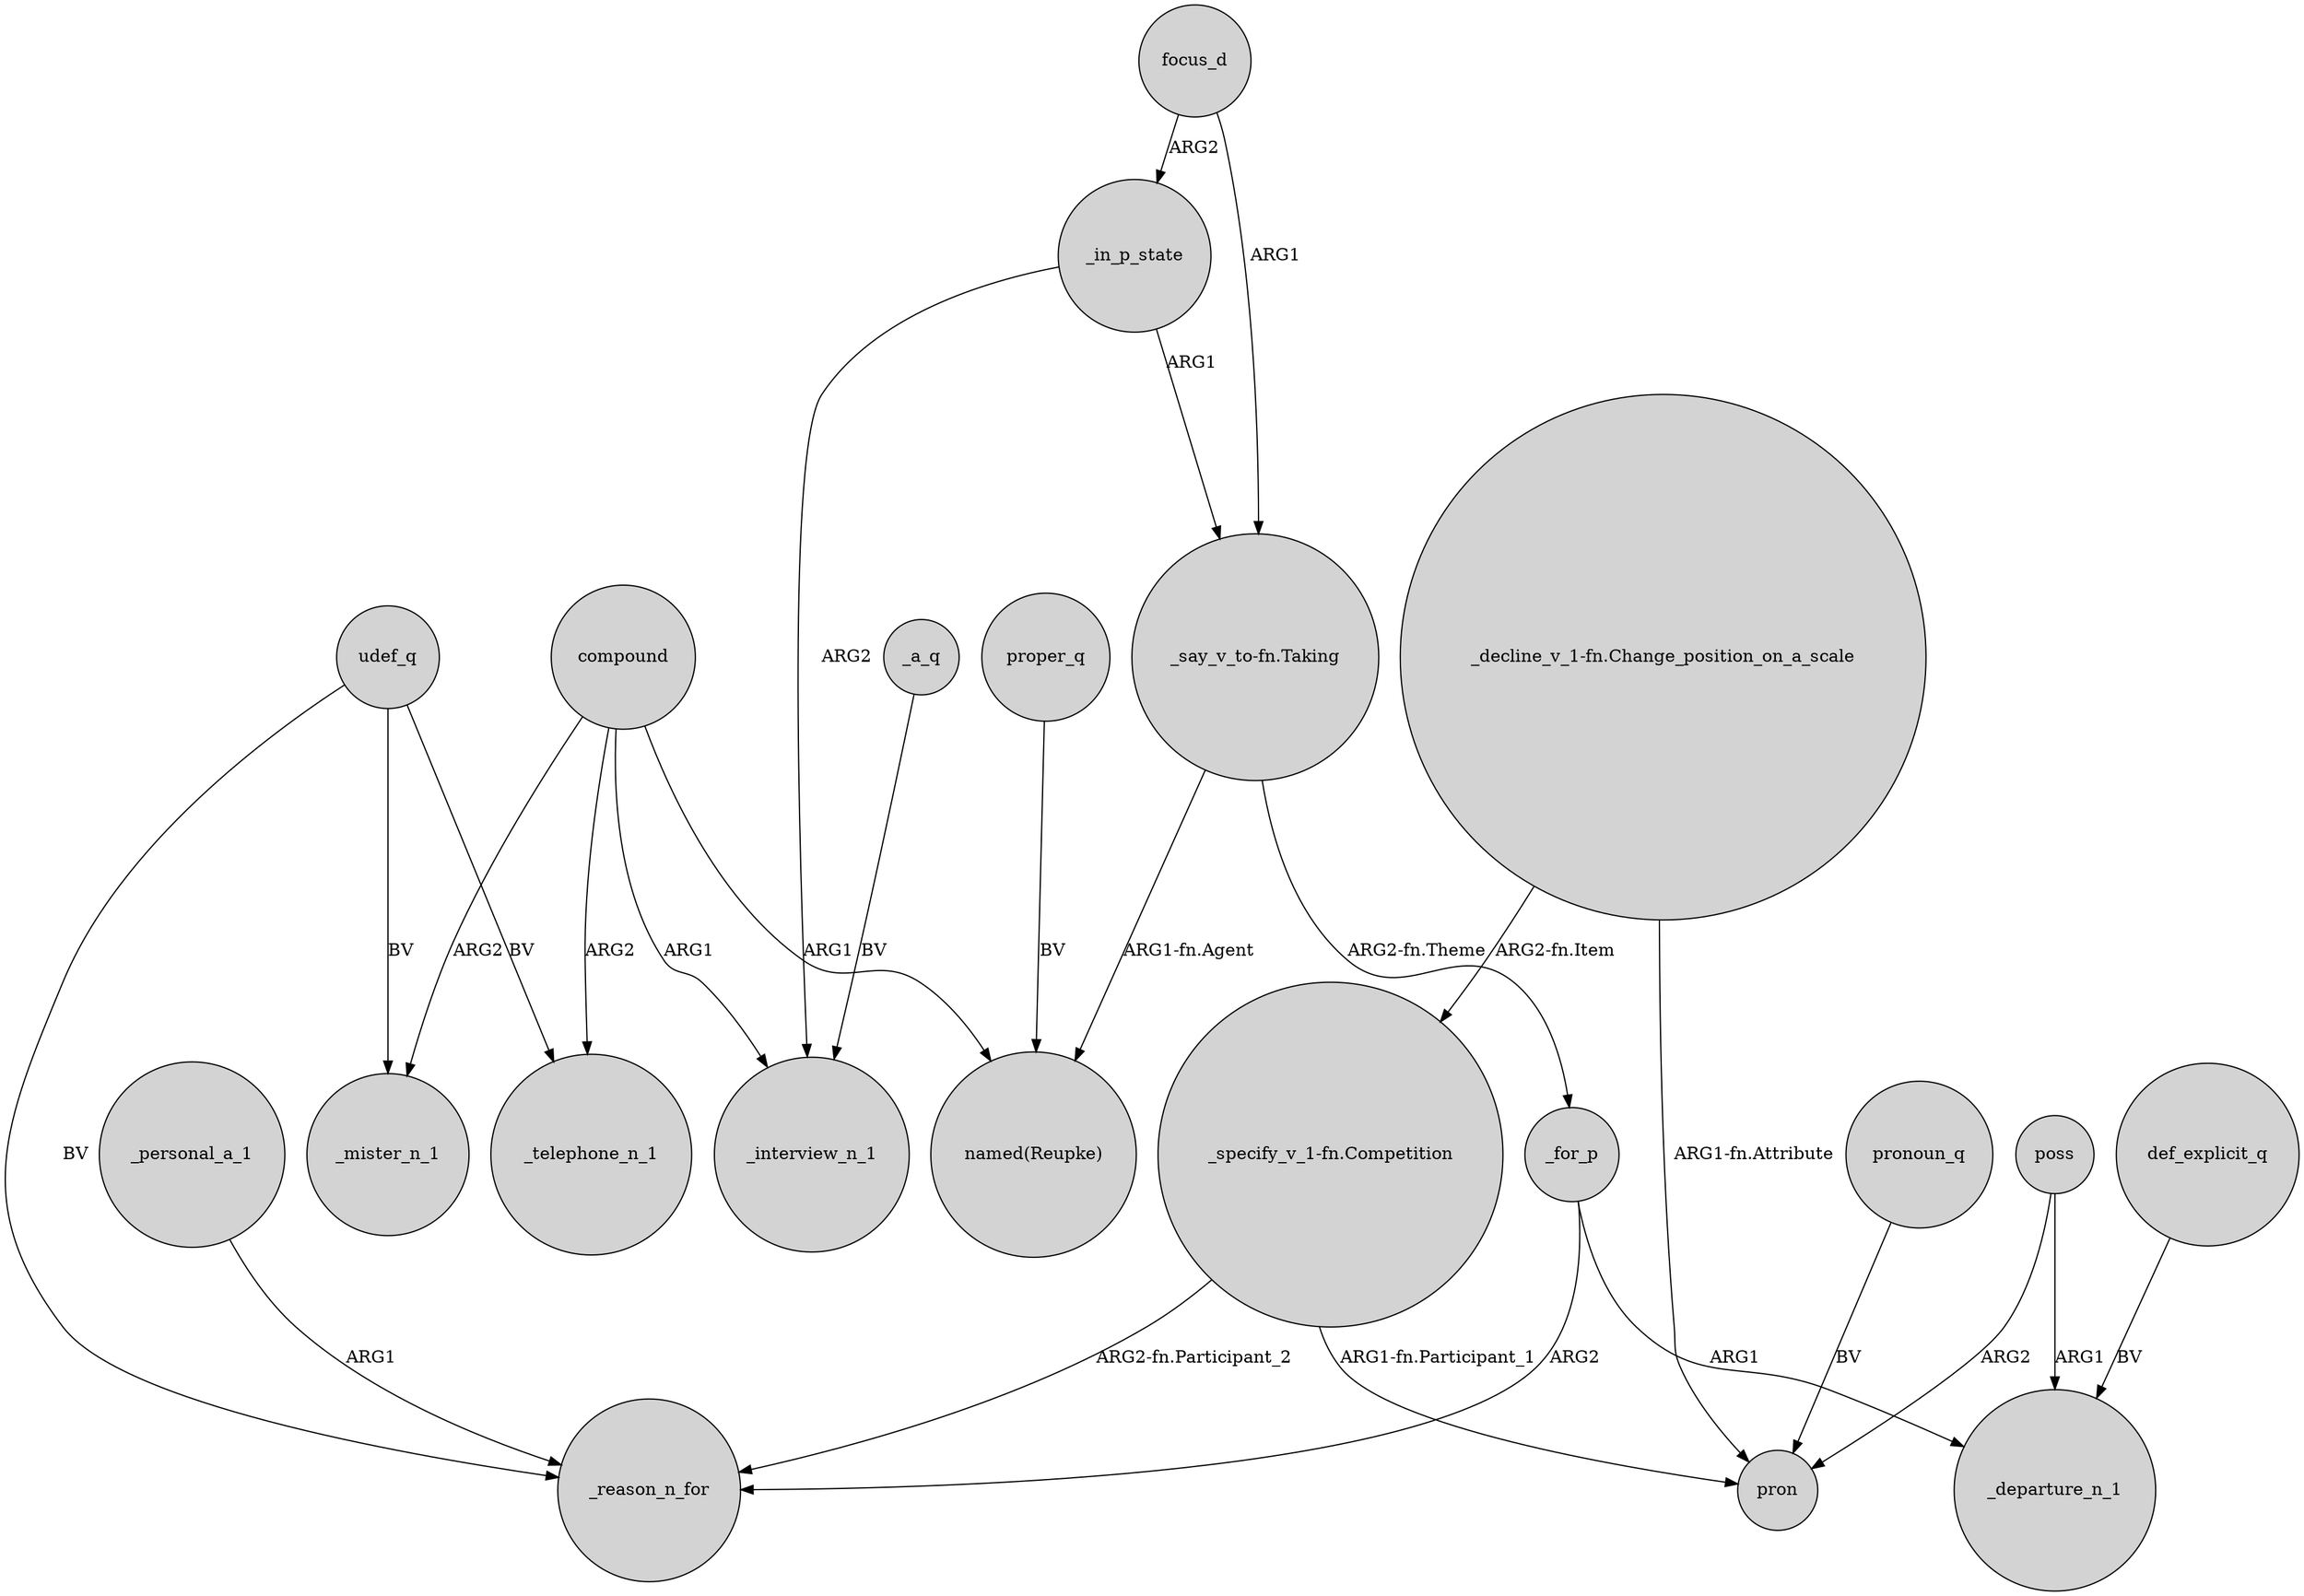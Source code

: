 digraph {
	node [shape=circle style=filled]
	_personal_a_1 -> _reason_n_for [label=ARG1]
	compound -> _mister_n_1 [label=ARG2]
	udef_q -> _telephone_n_1 [label=BV]
	focus_d -> _in_p_state [label=ARG2]
	_in_p_state -> "_say_v_to-fn.Taking" [label=ARG1]
	focus_d -> "_say_v_to-fn.Taking" [label=ARG1]
	compound -> _interview_n_1 [label=ARG1]
	_in_p_state -> _interview_n_1 [label=ARG2]
	"_say_v_to-fn.Taking" -> "named(Reupke)" [label="ARG1-fn.Agent"]
	"_decline_v_1-fn.Change_position_on_a_scale" -> pron [label="ARG1-fn.Attribute"]
	proper_q -> "named(Reupke)" [label=BV]
	udef_q -> _mister_n_1 [label=BV]
	compound -> "named(Reupke)" [label=ARG1]
	pronoun_q -> pron [label=BV]
	_for_p -> _departure_n_1 [label=ARG1]
	poss -> pron [label=ARG2]
	compound -> _telephone_n_1 [label=ARG2]
	udef_q -> _reason_n_for [label=BV]
	_a_q -> _interview_n_1 [label=BV]
	"_specify_v_1-fn.Competition" -> _reason_n_for [label="ARG2-fn.Participant_2"]
	"_decline_v_1-fn.Change_position_on_a_scale" -> "_specify_v_1-fn.Competition" [label="ARG2-fn.Item"]
	poss -> _departure_n_1 [label=ARG1]
	_for_p -> _reason_n_for [label=ARG2]
	"_specify_v_1-fn.Competition" -> pron [label="ARG1-fn.Participant_1"]
	def_explicit_q -> _departure_n_1 [label=BV]
	"_say_v_to-fn.Taking" -> _for_p [label="ARG2-fn.Theme"]
}

